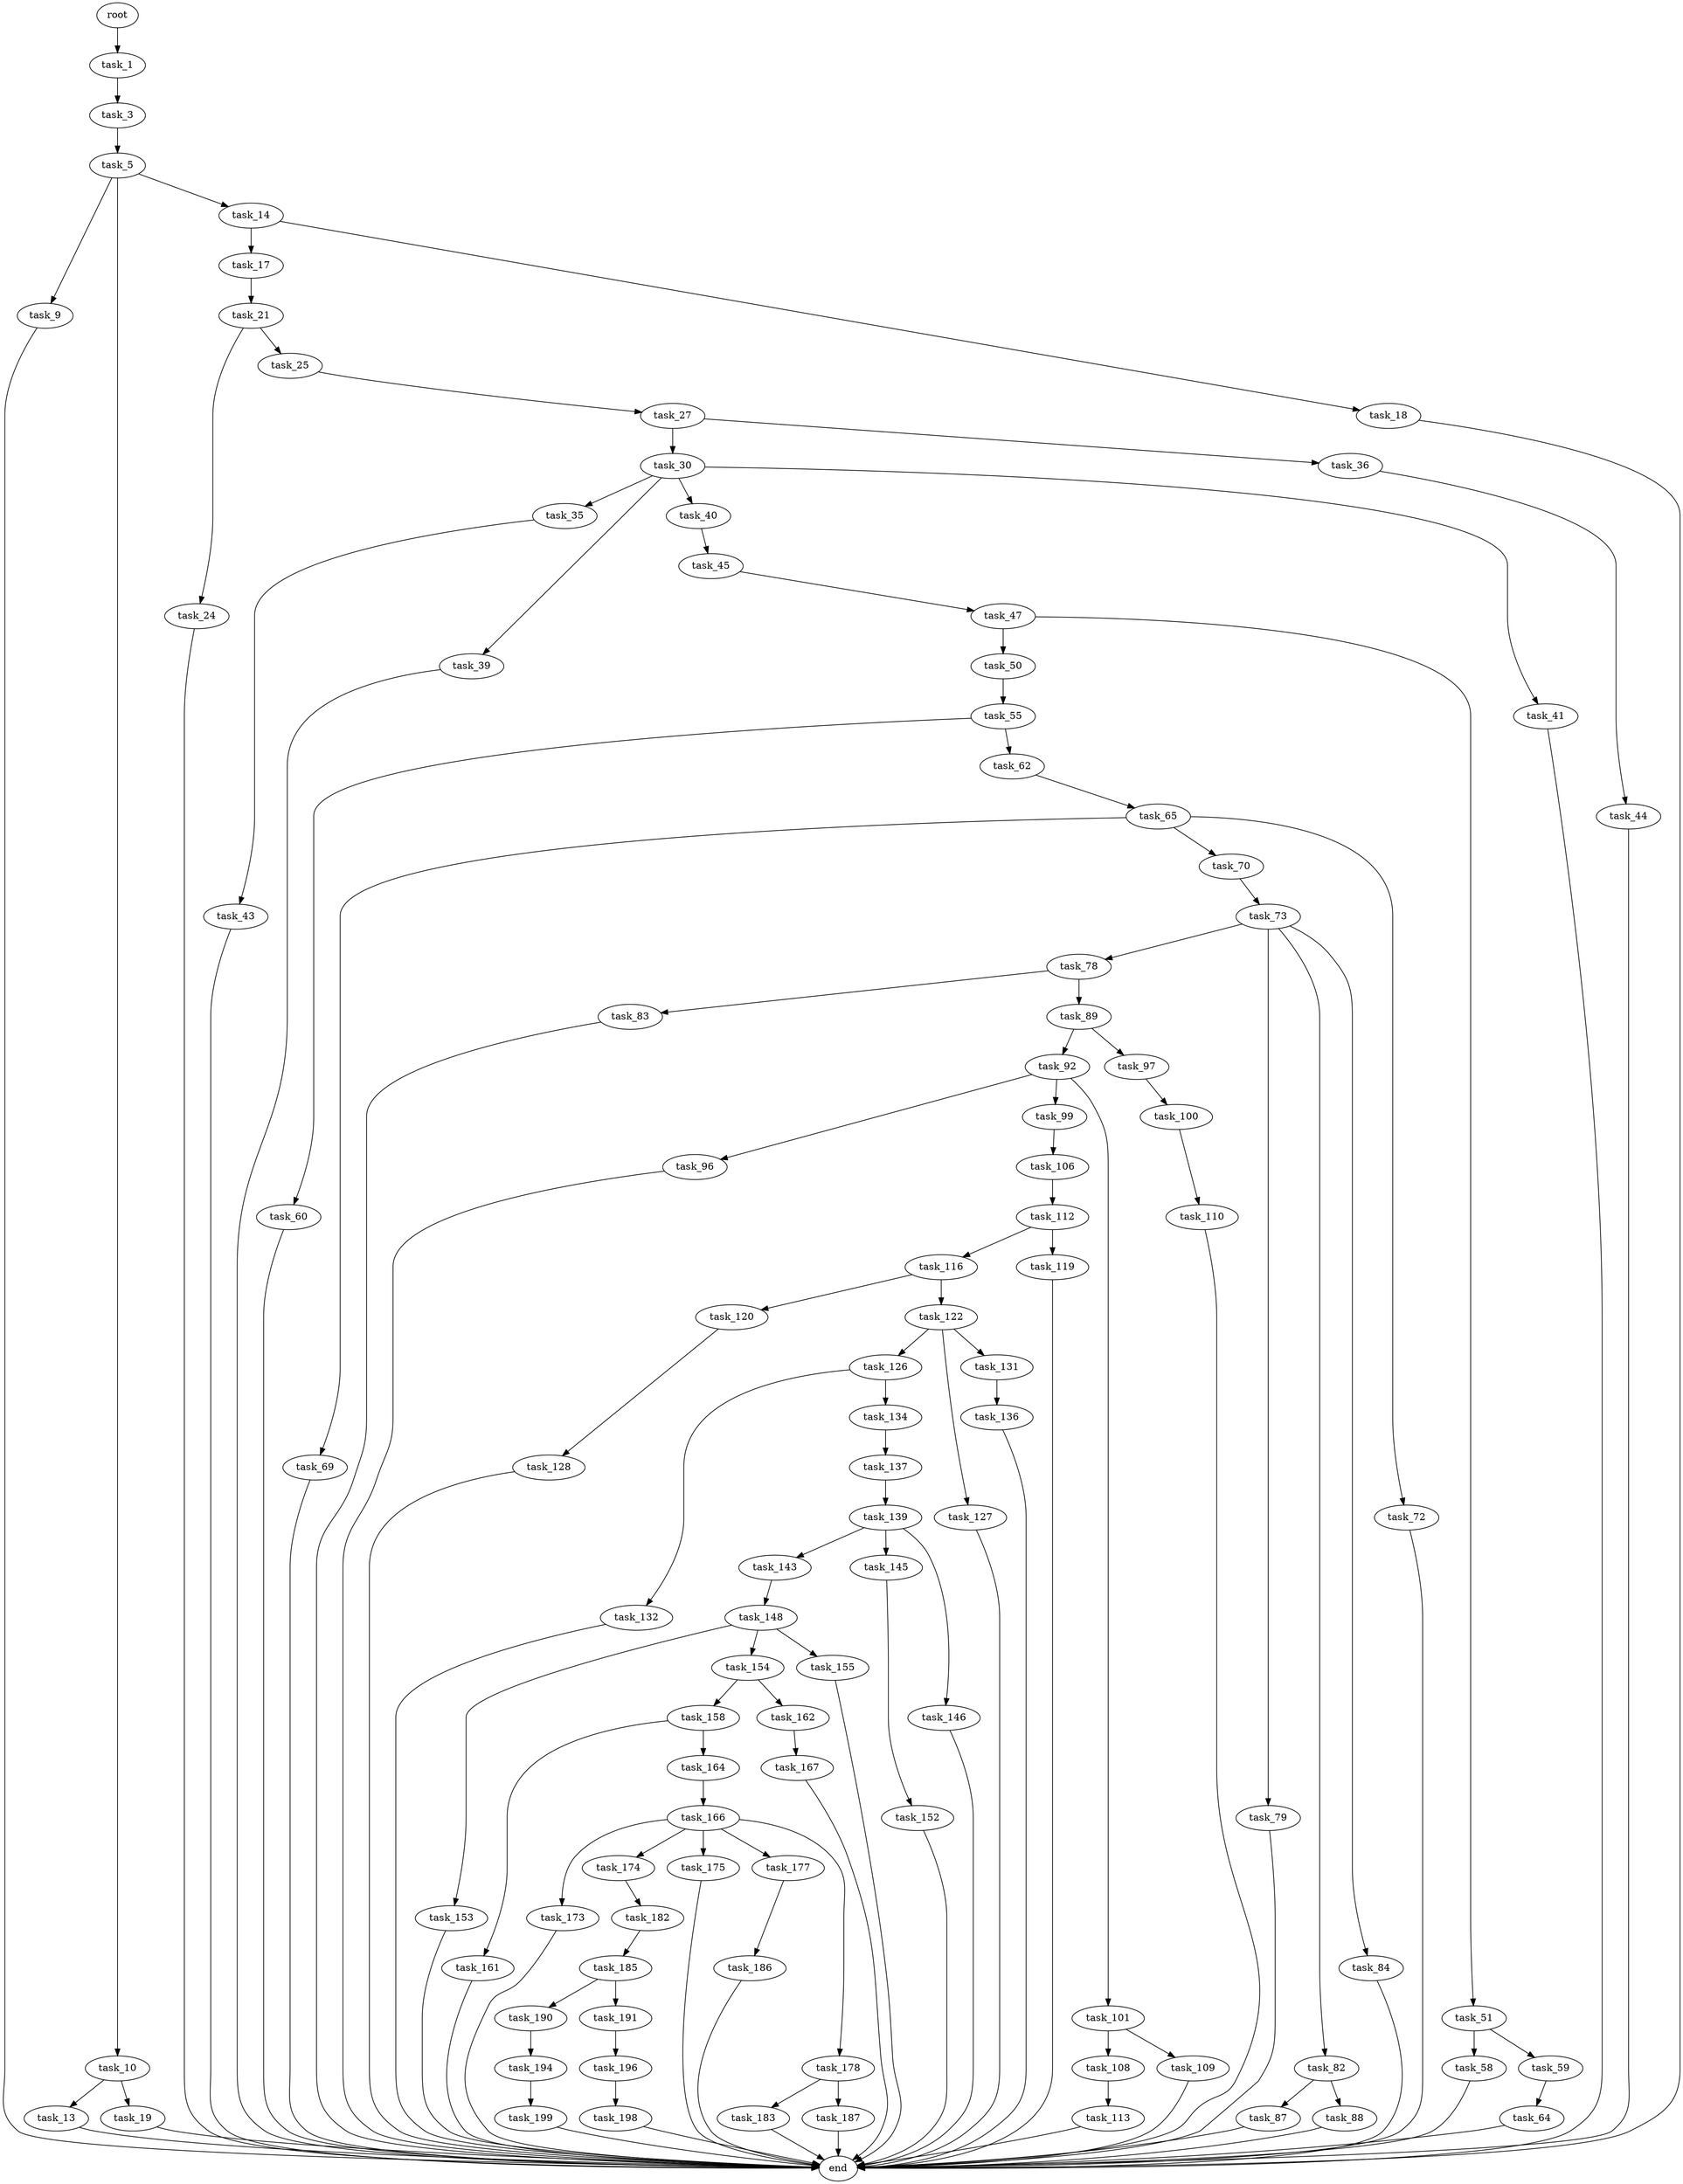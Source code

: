 digraph G {
  root [size="0.000000"];
  task_1 [size="93681833820.000000"];
  task_3 [size="1313273033.000000"];
  task_5 [size="549755813888.000000"];
  task_9 [size="68719476736.000000"];
  task_10 [size="357992091694.000000"];
  task_14 [size="51512229022.000000"];
  end [size="0.000000"];
  task_13 [size="782757789696.000000"];
  task_19 [size="16756248103.000000"];
  task_17 [size="20514597449.000000"];
  task_18 [size="231928233984.000000"];
  task_21 [size="782757789696.000000"];
  task_24 [size="368293445632.000000"];
  task_25 [size="3154718132.000000"];
  task_27 [size="516219688515.000000"];
  task_30 [size="368293445632.000000"];
  task_36 [size="3053069053.000000"];
  task_35 [size="1223176288.000000"];
  task_39 [size="387780223949.000000"];
  task_40 [size="482999648942.000000"];
  task_41 [size="68719476736.000000"];
  task_43 [size="68719476736.000000"];
  task_44 [size="368293445632.000000"];
  task_45 [size="1073741824000.000000"];
  task_47 [size="1073741824000.000000"];
  task_50 [size="32404293138.000000"];
  task_51 [size="21503550773.000000"];
  task_55 [size="8693171721.000000"];
  task_58 [size="29860670395.000000"];
  task_59 [size="337336428730.000000"];
  task_60 [size="13113511013.000000"];
  task_62 [size="782757789696.000000"];
  task_64 [size="134217728000.000000"];
  task_65 [size="41921831496.000000"];
  task_69 [size="3595853654.000000"];
  task_70 [size="97311543002.000000"];
  task_72 [size="8589934592.000000"];
  task_73 [size="16051593556.000000"];
  task_78 [size="460852640686.000000"];
  task_79 [size="231928233984.000000"];
  task_82 [size="514079199922.000000"];
  task_84 [size="25721479482.000000"];
  task_83 [size="134217728000.000000"];
  task_89 [size="239312813639.000000"];
  task_87 [size="8956454403.000000"];
  task_88 [size="286049346777.000000"];
  task_92 [size="132390536200.000000"];
  task_97 [size="208335736615.000000"];
  task_96 [size="37897513217.000000"];
  task_99 [size="8589934592.000000"];
  task_101 [size="23896506678.000000"];
  task_100 [size="134217728000.000000"];
  task_106 [size="28991029248.000000"];
  task_110 [size="8710423094.000000"];
  task_108 [size="363698977242.000000"];
  task_109 [size="103587432635.000000"];
  task_112 [size="180866007864.000000"];
  task_113 [size="68719476736.000000"];
  task_116 [size="586457441677.000000"];
  task_119 [size="869810462244.000000"];
  task_120 [size="9454987444.000000"];
  task_122 [size="892191726507.000000"];
  task_128 [size="549755813888.000000"];
  task_126 [size="30504882034.000000"];
  task_127 [size="12655828556.000000"];
  task_131 [size="286480223381.000000"];
  task_132 [size="368293445632.000000"];
  task_134 [size="782757789696.000000"];
  task_136 [size="352226476868.000000"];
  task_137 [size="198613266372.000000"];
  task_139 [size="231928233984.000000"];
  task_143 [size="24600417426.000000"];
  task_145 [size="1270662765577.000000"];
  task_146 [size="5287638734.000000"];
  task_148 [size="8589934592.000000"];
  task_152 [size="2019095505.000000"];
  task_153 [size="782757789696.000000"];
  task_154 [size="642498227655.000000"];
  task_155 [size="104148052900.000000"];
  task_158 [size="4691995974.000000"];
  task_162 [size="1073741824000.000000"];
  task_161 [size="368293445632.000000"];
  task_164 [size="8836690593.000000"];
  task_167 [size="8589934592.000000"];
  task_166 [size="1176799351412.000000"];
  task_173 [size="782757789696.000000"];
  task_174 [size="7734215112.000000"];
  task_175 [size="224407827704.000000"];
  task_177 [size="146074800498.000000"];
  task_178 [size="368293445632.000000"];
  task_182 [size="231928233984.000000"];
  task_186 [size="124117725000.000000"];
  task_183 [size="98029921876.000000"];
  task_187 [size="570144441982.000000"];
  task_185 [size="68719476736.000000"];
  task_190 [size="8856168390.000000"];
  task_191 [size="8589934592.000000"];
  task_194 [size="68719476736.000000"];
  task_196 [size="1073741824000.000000"];
  task_199 [size="22565610778.000000"];
  task_198 [size="134217728000.000000"];

  root -> task_1 [size="1.000000"];
  task_1 -> task_3 [size="209715200.000000"];
  task_3 -> task_5 [size="75497472.000000"];
  task_5 -> task_9 [size="536870912.000000"];
  task_5 -> task_10 [size="536870912.000000"];
  task_5 -> task_14 [size="536870912.000000"];
  task_9 -> end [size="1.000000"];
  task_10 -> task_13 [size="301989888.000000"];
  task_10 -> task_19 [size="301989888.000000"];
  task_14 -> task_17 [size="838860800.000000"];
  task_14 -> task_18 [size="838860800.000000"];
  task_13 -> end [size="1.000000"];
  task_19 -> end [size="1.000000"];
  task_17 -> task_21 [size="411041792.000000"];
  task_18 -> end [size="1.000000"];
  task_21 -> task_24 [size="679477248.000000"];
  task_21 -> task_25 [size="679477248.000000"];
  task_24 -> end [size="1.000000"];
  task_25 -> task_27 [size="75497472.000000"];
  task_27 -> task_30 [size="679477248.000000"];
  task_27 -> task_36 [size="679477248.000000"];
  task_30 -> task_35 [size="411041792.000000"];
  task_30 -> task_39 [size="411041792.000000"];
  task_30 -> task_40 [size="411041792.000000"];
  task_30 -> task_41 [size="411041792.000000"];
  task_36 -> task_44 [size="301989888.000000"];
  task_35 -> task_43 [size="75497472.000000"];
  task_39 -> end [size="1.000000"];
  task_40 -> task_45 [size="301989888.000000"];
  task_41 -> end [size="1.000000"];
  task_43 -> end [size="1.000000"];
  task_44 -> end [size="1.000000"];
  task_45 -> task_47 [size="838860800.000000"];
  task_47 -> task_50 [size="838860800.000000"];
  task_47 -> task_51 [size="838860800.000000"];
  task_50 -> task_55 [size="33554432.000000"];
  task_51 -> task_58 [size="411041792.000000"];
  task_51 -> task_59 [size="411041792.000000"];
  task_55 -> task_60 [size="209715200.000000"];
  task_55 -> task_62 [size="209715200.000000"];
  task_58 -> end [size="1.000000"];
  task_59 -> task_64 [size="411041792.000000"];
  task_60 -> end [size="1.000000"];
  task_62 -> task_65 [size="679477248.000000"];
  task_64 -> end [size="1.000000"];
  task_65 -> task_69 [size="33554432.000000"];
  task_65 -> task_70 [size="33554432.000000"];
  task_65 -> task_72 [size="33554432.000000"];
  task_69 -> end [size="1.000000"];
  task_70 -> task_73 [size="411041792.000000"];
  task_72 -> end [size="1.000000"];
  task_73 -> task_78 [size="411041792.000000"];
  task_73 -> task_79 [size="411041792.000000"];
  task_73 -> task_82 [size="411041792.000000"];
  task_73 -> task_84 [size="411041792.000000"];
  task_78 -> task_83 [size="679477248.000000"];
  task_78 -> task_89 [size="679477248.000000"];
  task_79 -> end [size="1.000000"];
  task_82 -> task_87 [size="838860800.000000"];
  task_82 -> task_88 [size="838860800.000000"];
  task_84 -> end [size="1.000000"];
  task_83 -> end [size="1.000000"];
  task_89 -> task_92 [size="301989888.000000"];
  task_89 -> task_97 [size="301989888.000000"];
  task_87 -> end [size="1.000000"];
  task_88 -> end [size="1.000000"];
  task_92 -> task_96 [size="536870912.000000"];
  task_92 -> task_99 [size="536870912.000000"];
  task_92 -> task_101 [size="536870912.000000"];
  task_97 -> task_100 [size="301989888.000000"];
  task_96 -> end [size="1.000000"];
  task_99 -> task_106 [size="33554432.000000"];
  task_101 -> task_108 [size="33554432.000000"];
  task_101 -> task_109 [size="33554432.000000"];
  task_100 -> task_110 [size="209715200.000000"];
  task_106 -> task_112 [size="75497472.000000"];
  task_110 -> end [size="1.000000"];
  task_108 -> task_113 [size="679477248.000000"];
  task_109 -> end [size="1.000000"];
  task_112 -> task_116 [size="134217728.000000"];
  task_112 -> task_119 [size="134217728.000000"];
  task_113 -> end [size="1.000000"];
  task_116 -> task_120 [size="411041792.000000"];
  task_116 -> task_122 [size="411041792.000000"];
  task_119 -> end [size="1.000000"];
  task_120 -> task_128 [size="301989888.000000"];
  task_122 -> task_126 [size="838860800.000000"];
  task_122 -> task_127 [size="838860800.000000"];
  task_122 -> task_131 [size="838860800.000000"];
  task_128 -> end [size="1.000000"];
  task_126 -> task_132 [size="536870912.000000"];
  task_126 -> task_134 [size="536870912.000000"];
  task_127 -> end [size="1.000000"];
  task_131 -> task_136 [size="301989888.000000"];
  task_132 -> end [size="1.000000"];
  task_134 -> task_137 [size="679477248.000000"];
  task_136 -> end [size="1.000000"];
  task_137 -> task_139 [size="134217728.000000"];
  task_139 -> task_143 [size="301989888.000000"];
  task_139 -> task_145 [size="301989888.000000"];
  task_139 -> task_146 [size="301989888.000000"];
  task_143 -> task_148 [size="411041792.000000"];
  task_145 -> task_152 [size="838860800.000000"];
  task_146 -> end [size="1.000000"];
  task_148 -> task_153 [size="33554432.000000"];
  task_148 -> task_154 [size="33554432.000000"];
  task_148 -> task_155 [size="33554432.000000"];
  task_152 -> end [size="1.000000"];
  task_153 -> end [size="1.000000"];
  task_154 -> task_158 [size="838860800.000000"];
  task_154 -> task_162 [size="838860800.000000"];
  task_155 -> end [size="1.000000"];
  task_158 -> task_161 [size="134217728.000000"];
  task_158 -> task_164 [size="134217728.000000"];
  task_162 -> task_167 [size="838860800.000000"];
  task_161 -> end [size="1.000000"];
  task_164 -> task_166 [size="679477248.000000"];
  task_167 -> end [size="1.000000"];
  task_166 -> task_173 [size="838860800.000000"];
  task_166 -> task_174 [size="838860800.000000"];
  task_166 -> task_175 [size="838860800.000000"];
  task_166 -> task_177 [size="838860800.000000"];
  task_166 -> task_178 [size="838860800.000000"];
  task_173 -> end [size="1.000000"];
  task_174 -> task_182 [size="134217728.000000"];
  task_175 -> end [size="1.000000"];
  task_177 -> task_186 [size="411041792.000000"];
  task_178 -> task_183 [size="411041792.000000"];
  task_178 -> task_187 [size="411041792.000000"];
  task_182 -> task_185 [size="301989888.000000"];
  task_186 -> end [size="1.000000"];
  task_183 -> end [size="1.000000"];
  task_187 -> end [size="1.000000"];
  task_185 -> task_190 [size="134217728.000000"];
  task_185 -> task_191 [size="134217728.000000"];
  task_190 -> task_194 [size="411041792.000000"];
  task_191 -> task_196 [size="33554432.000000"];
  task_194 -> task_199 [size="134217728.000000"];
  task_196 -> task_198 [size="838860800.000000"];
  task_199 -> end [size="1.000000"];
  task_198 -> end [size="1.000000"];
}

